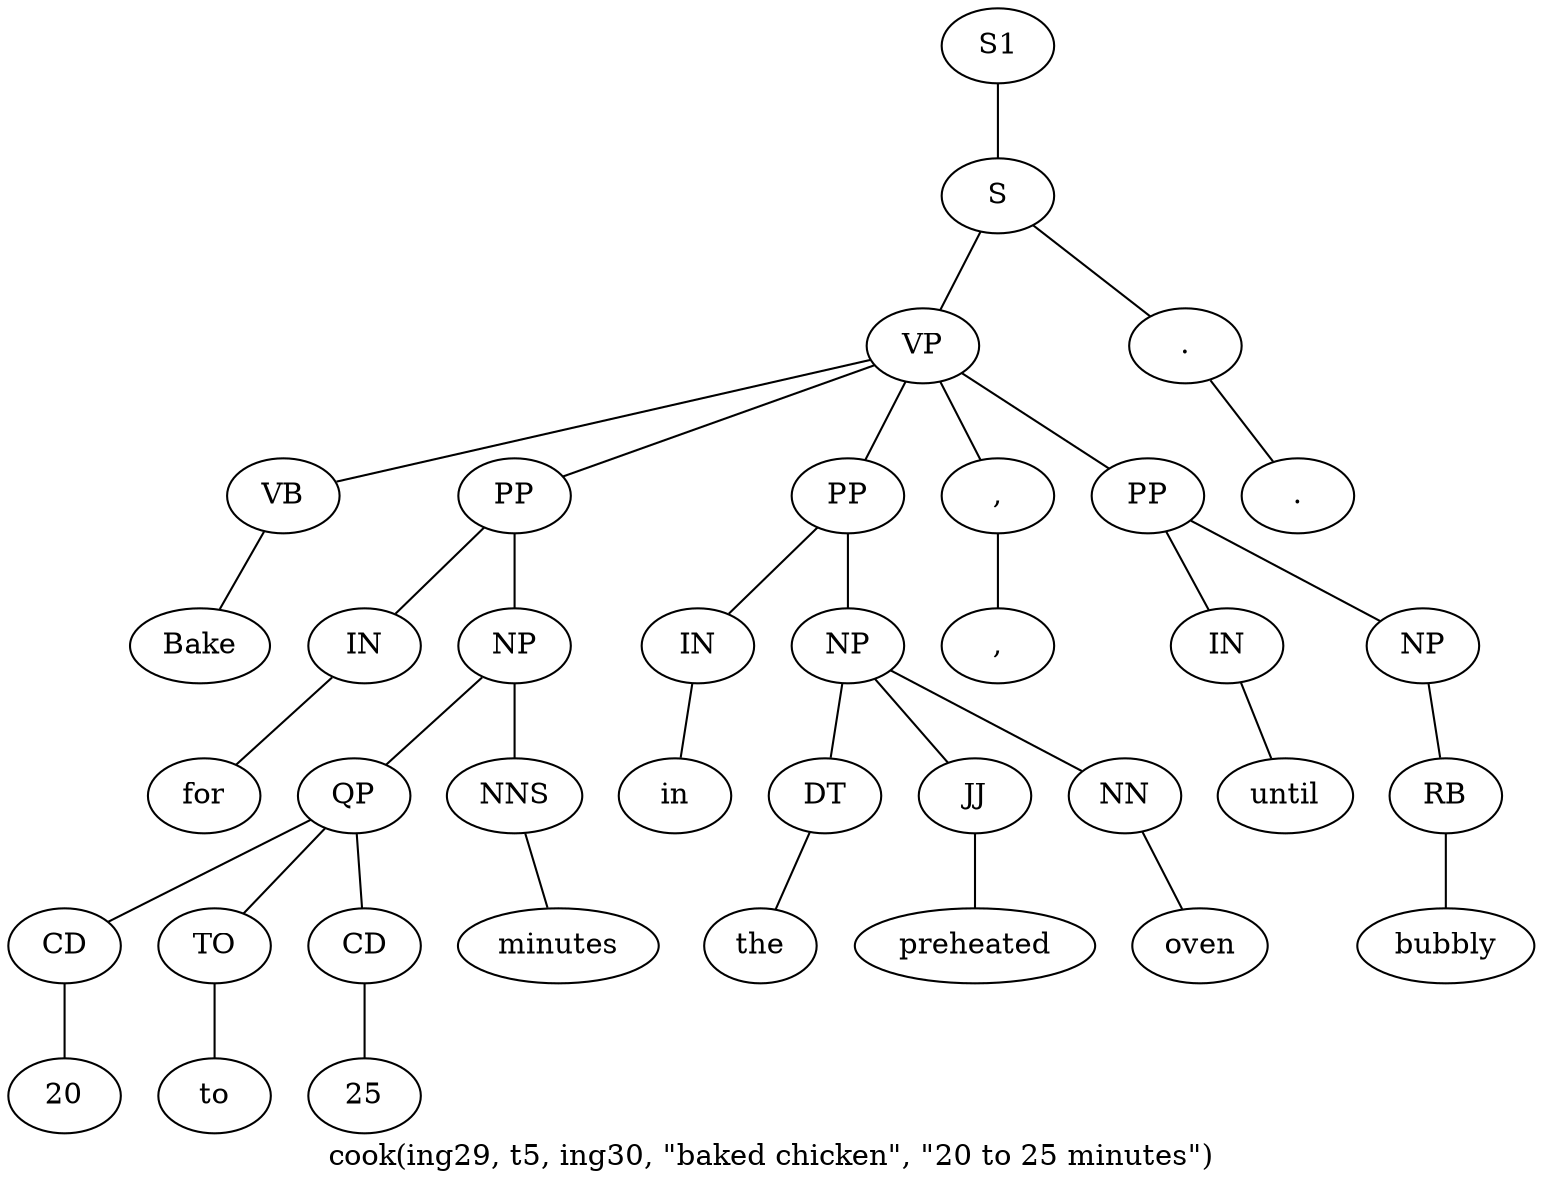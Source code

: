 graph SyntaxGraph {
	label = "cook(ing29, t5, ing30, \"baked chicken\", \"20 to 25 minutes\")";
	Node0 [label="S1"];
	Node1 [label="S"];
	Node2 [label="VP"];
	Node3 [label="VB"];
	Node4 [label="Bake"];
	Node5 [label="PP"];
	Node6 [label="IN"];
	Node7 [label="for"];
	Node8 [label="NP"];
	Node9 [label="QP"];
	Node10 [label="CD"];
	Node11 [label="20"];
	Node12 [label="TO"];
	Node13 [label="to"];
	Node14 [label="CD"];
	Node15 [label="25"];
	Node16 [label="NNS"];
	Node17 [label="minutes"];
	Node18 [label="PP"];
	Node19 [label="IN"];
	Node20 [label="in"];
	Node21 [label="NP"];
	Node22 [label="DT"];
	Node23 [label="the"];
	Node24 [label="JJ"];
	Node25 [label="preheated"];
	Node26 [label="NN"];
	Node27 [label="oven"];
	Node28 [label=","];
	Node29 [label=","];
	Node30 [label="PP"];
	Node31 [label="IN"];
	Node32 [label="until"];
	Node33 [label="NP"];
	Node34 [label="RB"];
	Node35 [label="bubbly"];
	Node36 [label="."];
	Node37 [label="."];

	Node0 -- Node1;
	Node1 -- Node2;
	Node1 -- Node36;
	Node2 -- Node3;
	Node2 -- Node5;
	Node2 -- Node18;
	Node2 -- Node28;
	Node2 -- Node30;
	Node3 -- Node4;
	Node5 -- Node6;
	Node5 -- Node8;
	Node6 -- Node7;
	Node8 -- Node9;
	Node8 -- Node16;
	Node9 -- Node10;
	Node9 -- Node12;
	Node9 -- Node14;
	Node10 -- Node11;
	Node12 -- Node13;
	Node14 -- Node15;
	Node16 -- Node17;
	Node18 -- Node19;
	Node18 -- Node21;
	Node19 -- Node20;
	Node21 -- Node22;
	Node21 -- Node24;
	Node21 -- Node26;
	Node22 -- Node23;
	Node24 -- Node25;
	Node26 -- Node27;
	Node28 -- Node29;
	Node30 -- Node31;
	Node30 -- Node33;
	Node31 -- Node32;
	Node33 -- Node34;
	Node34 -- Node35;
	Node36 -- Node37;
}